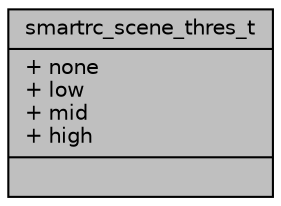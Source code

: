 digraph "smartrc_scene_thres_t"
{
 // INTERACTIVE_SVG=YES
 // LATEX_PDF_SIZE
  bgcolor="transparent";
  edge [fontname="Helvetica",fontsize="10",labelfontname="Helvetica",labelfontsize="10"];
  node [fontname="Helvetica",fontsize="10",shape=record];
  Node1 [label="{smartrc_scene_thres_t\n|+ none\l+ low\l+ mid\l+ high\l|}",height=0.2,width=0.4,color="black", fillcolor="grey75", style="filled", fontcolor="black",tooltip=" "];
}
